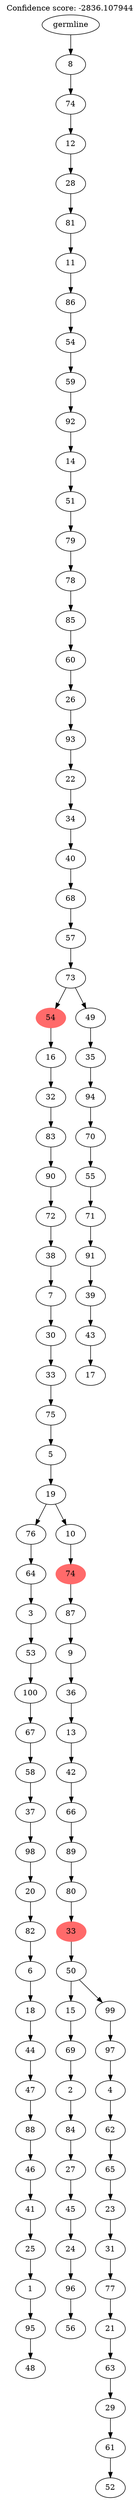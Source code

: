 digraph g {
	"102" -> "103";
	"103" [label="48"];
	"101" -> "102";
	"102" [label="95"];
	"100" -> "101";
	"101" [label="1"];
	"99" -> "100";
	"100" [label="25"];
	"98" -> "99";
	"99" [label="41"];
	"97" -> "98";
	"98" [label="46"];
	"96" -> "97";
	"97" [label="88"];
	"95" -> "96";
	"96" [label="47"];
	"94" -> "95";
	"95" [label="44"];
	"93" -> "94";
	"94" [label="18"];
	"92" -> "93";
	"93" [label="6"];
	"91" -> "92";
	"92" [label="82"];
	"90" -> "91";
	"91" [label="20"];
	"89" -> "90";
	"90" [label="98"];
	"88" -> "89";
	"89" [label="37"];
	"87" -> "88";
	"88" [label="58"];
	"86" -> "87";
	"87" [label="67"];
	"85" -> "86";
	"86" [label="100"];
	"84" -> "85";
	"85" [label="53"];
	"83" -> "84";
	"84" [label="3"];
	"82" -> "83";
	"83" [label="64"];
	"80" -> "81";
	"81" [label="56"];
	"79" -> "80";
	"80" [label="96"];
	"78" -> "79";
	"79" [label="24"];
	"77" -> "78";
	"78" [label="45"];
	"76" -> "77";
	"77" [label="27"];
	"75" -> "76";
	"76" [label="84"];
	"74" -> "75";
	"75" [label="2"];
	"73" -> "74";
	"74" [label="69"];
	"71" -> "72";
	"72" [label="52"];
	"70" -> "71";
	"71" [label="61"];
	"69" -> "70";
	"70" [label="29"];
	"68" -> "69";
	"69" [label="63"];
	"67" -> "68";
	"68" [label="21"];
	"66" -> "67";
	"67" [label="77"];
	"65" -> "66";
	"66" [label="31"];
	"64" -> "65";
	"65" [label="23"];
	"63" -> "64";
	"64" [label="65"];
	"62" -> "63";
	"63" [label="62"];
	"61" -> "62";
	"62" [label="4"];
	"60" -> "61";
	"61" [label="97"];
	"59" -> "60";
	"60" [label="99"];
	"59" -> "73";
	"73" [label="15"];
	"58" -> "59";
	"59" [label="50"];
	"57" -> "58";
	"58" [color=indianred1, style=filled, label="33"];
	"56" -> "57";
	"57" [label="80"];
	"55" -> "56";
	"56" [label="89"];
	"54" -> "55";
	"55" [label="66"];
	"53" -> "54";
	"54" [label="42"];
	"52" -> "53";
	"53" [label="13"];
	"51" -> "52";
	"52" [label="36"];
	"50" -> "51";
	"51" [label="9"];
	"49" -> "50";
	"50" [label="87"];
	"48" -> "49";
	"49" [color=indianred1, style=filled, label="74"];
	"47" -> "48";
	"48" [label="10"];
	"47" -> "82";
	"82" [label="76"];
	"46" -> "47";
	"47" [label="19"];
	"45" -> "46";
	"46" [label="5"];
	"44" -> "45";
	"45" [label="75"];
	"43" -> "44";
	"44" [label="33"];
	"42" -> "43";
	"43" [label="30"];
	"41" -> "42";
	"42" [label="7"];
	"40" -> "41";
	"41" [label="38"];
	"39" -> "40";
	"40" [label="72"];
	"38" -> "39";
	"39" [label="90"];
	"37" -> "38";
	"38" [label="83"];
	"36" -> "37";
	"37" [label="32"];
	"35" -> "36";
	"36" [label="16"];
	"33" -> "34";
	"34" [label="17"];
	"32" -> "33";
	"33" [label="43"];
	"31" -> "32";
	"32" [label="39"];
	"30" -> "31";
	"31" [label="91"];
	"29" -> "30";
	"30" [label="71"];
	"28" -> "29";
	"29" [label="55"];
	"27" -> "28";
	"28" [label="70"];
	"26" -> "27";
	"27" [label="94"];
	"25" -> "26";
	"26" [label="35"];
	"24" -> "25";
	"25" [label="49"];
	"24" -> "35";
	"35" [color=indianred1, style=filled, label="54"];
	"23" -> "24";
	"24" [label="73"];
	"22" -> "23";
	"23" [label="57"];
	"21" -> "22";
	"22" [label="68"];
	"20" -> "21";
	"21" [label="40"];
	"19" -> "20";
	"20" [label="34"];
	"18" -> "19";
	"19" [label="22"];
	"17" -> "18";
	"18" [label="93"];
	"16" -> "17";
	"17" [label="26"];
	"15" -> "16";
	"16" [label="60"];
	"14" -> "15";
	"15" [label="85"];
	"13" -> "14";
	"14" [label="78"];
	"12" -> "13";
	"13" [label="79"];
	"11" -> "12";
	"12" [label="51"];
	"10" -> "11";
	"11" [label="14"];
	"9" -> "10";
	"10" [label="92"];
	"8" -> "9";
	"9" [label="59"];
	"7" -> "8";
	"8" [label="54"];
	"6" -> "7";
	"7" [label="86"];
	"5" -> "6";
	"6" [label="11"];
	"4" -> "5";
	"5" [label="81"];
	"3" -> "4";
	"4" [label="28"];
	"2" -> "3";
	"3" [label="12"];
	"1" -> "2";
	"2" [label="74"];
	"0" -> "1";
	"1" [label="8"];
	"0" [label="germline"];
	labelloc="t";
	label="Confidence score: -2836.107944";
}
